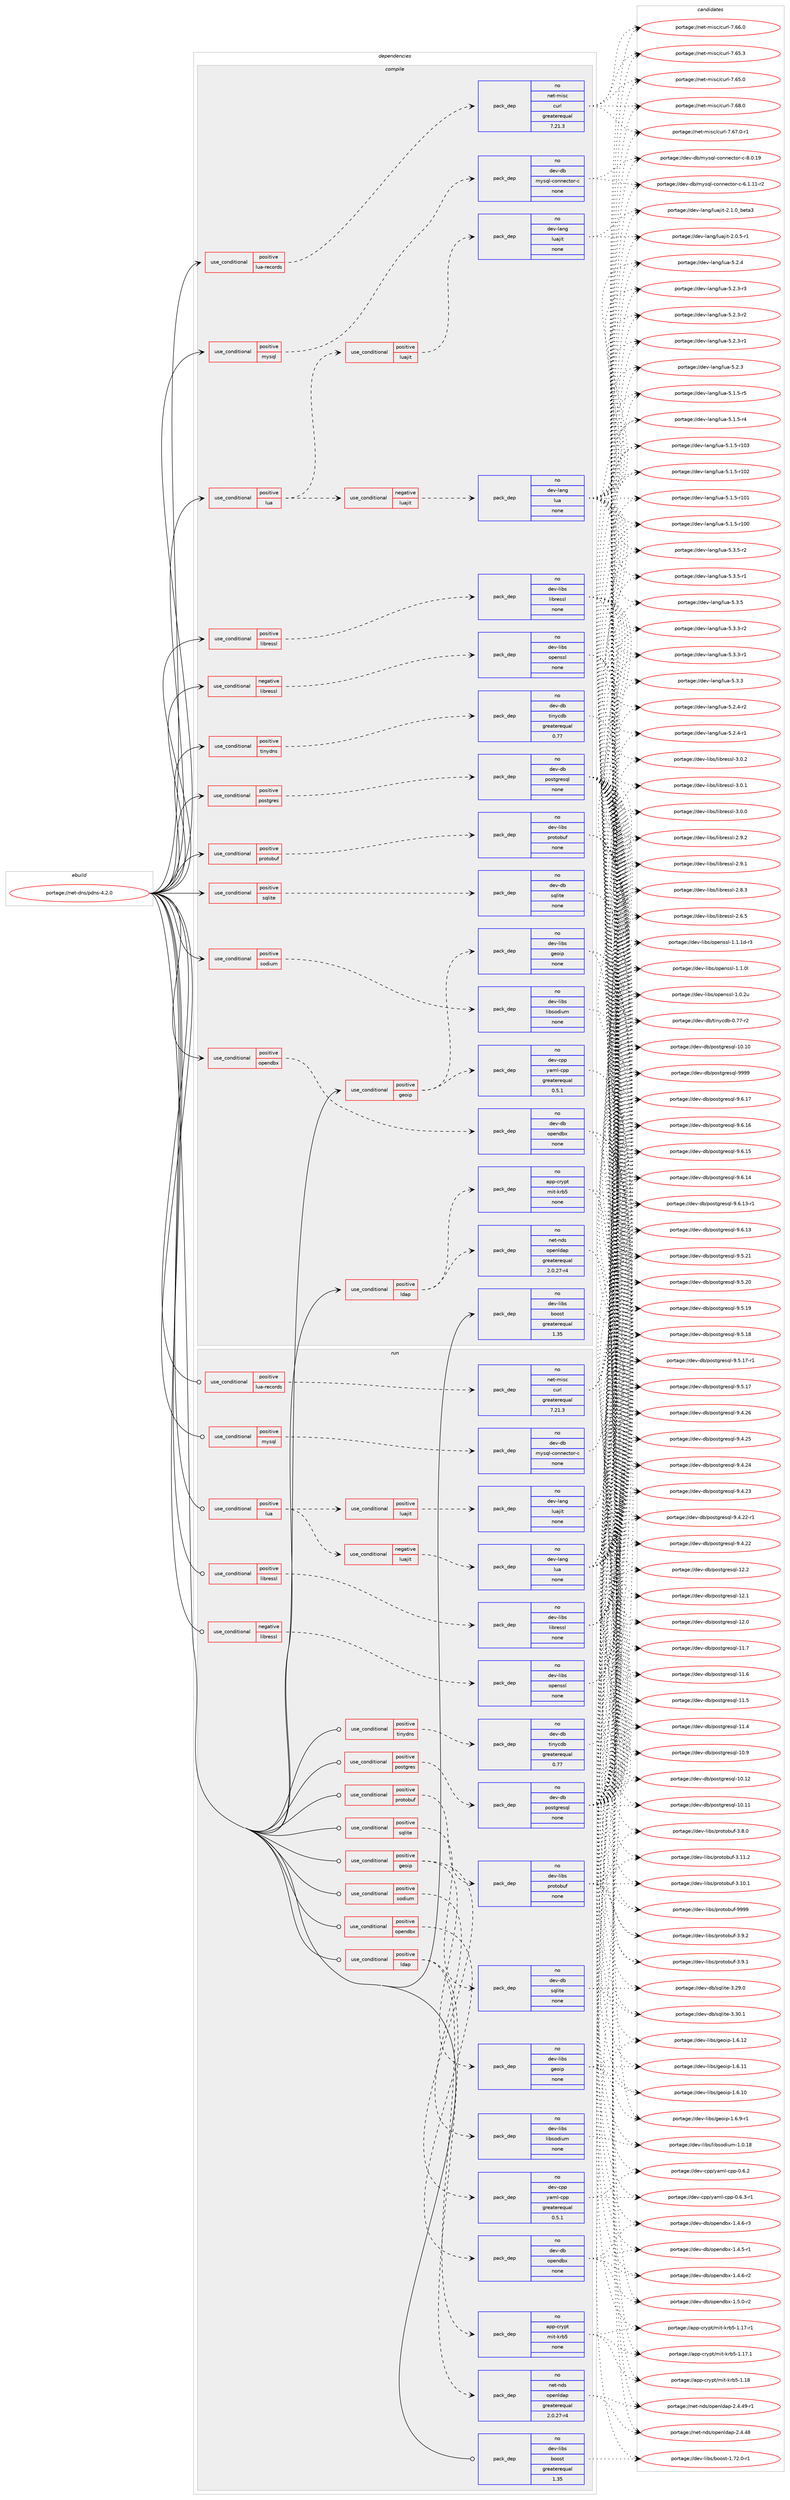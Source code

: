 digraph prolog {

# *************
# Graph options
# *************

newrank=true;
concentrate=true;
compound=true;
graph [rankdir=LR,fontname=Helvetica,fontsize=10,ranksep=1.5];#, ranksep=2.5, nodesep=0.2];
edge  [arrowhead=vee];
node  [fontname=Helvetica,fontsize=10];

# **********
# The ebuild
# **********

subgraph cluster_leftcol {
color=gray;
rank=same;
label=<<i>ebuild</i>>;
id [label="portage://net-dns/pdns-4.2.0", color=red, width=4, href="../net-dns/pdns-4.2.0.svg"];
}

# ****************
# The dependencies
# ****************

subgraph cluster_midcol {
color=gray;
label=<<i>dependencies</i>>;
subgraph cluster_compile {
fillcolor="#eeeeee";
style=filled;
label=<<i>compile</i>>;
subgraph cond29446 {
dependency134934 [label=<<TABLE BORDER="0" CELLBORDER="1" CELLSPACING="0" CELLPADDING="4"><TR><TD ROWSPAN="3" CELLPADDING="10">use_conditional</TD></TR><TR><TD>negative</TD></TR><TR><TD>libressl</TD></TR></TABLE>>, shape=none, color=red];
subgraph pack103175 {
dependency134935 [label=<<TABLE BORDER="0" CELLBORDER="1" CELLSPACING="0" CELLPADDING="4" WIDTH="220"><TR><TD ROWSPAN="6" CELLPADDING="30">pack_dep</TD></TR><TR><TD WIDTH="110">no</TD></TR><TR><TD>dev-libs</TD></TR><TR><TD>openssl</TD></TR><TR><TD>none</TD></TR><TR><TD></TD></TR></TABLE>>, shape=none, color=blue];
}
dependency134934:e -> dependency134935:w [weight=20,style="dashed",arrowhead="vee"];
}
id:e -> dependency134934:w [weight=20,style="solid",arrowhead="vee"];
subgraph cond29447 {
dependency134936 [label=<<TABLE BORDER="0" CELLBORDER="1" CELLSPACING="0" CELLPADDING="4"><TR><TD ROWSPAN="3" CELLPADDING="10">use_conditional</TD></TR><TR><TD>positive</TD></TR><TR><TD>geoip</TD></TR></TABLE>>, shape=none, color=red];
subgraph pack103176 {
dependency134937 [label=<<TABLE BORDER="0" CELLBORDER="1" CELLSPACING="0" CELLPADDING="4" WIDTH="220"><TR><TD ROWSPAN="6" CELLPADDING="30">pack_dep</TD></TR><TR><TD WIDTH="110">no</TD></TR><TR><TD>dev-cpp</TD></TR><TR><TD>yaml-cpp</TD></TR><TR><TD>greaterequal</TD></TR><TR><TD>0.5.1</TD></TR></TABLE>>, shape=none, color=blue];
}
dependency134936:e -> dependency134937:w [weight=20,style="dashed",arrowhead="vee"];
subgraph pack103177 {
dependency134938 [label=<<TABLE BORDER="0" CELLBORDER="1" CELLSPACING="0" CELLPADDING="4" WIDTH="220"><TR><TD ROWSPAN="6" CELLPADDING="30">pack_dep</TD></TR><TR><TD WIDTH="110">no</TD></TR><TR><TD>dev-libs</TD></TR><TR><TD>geoip</TD></TR><TR><TD>none</TD></TR><TR><TD></TD></TR></TABLE>>, shape=none, color=blue];
}
dependency134936:e -> dependency134938:w [weight=20,style="dashed",arrowhead="vee"];
}
id:e -> dependency134936:w [weight=20,style="solid",arrowhead="vee"];
subgraph cond29448 {
dependency134939 [label=<<TABLE BORDER="0" CELLBORDER="1" CELLSPACING="0" CELLPADDING="4"><TR><TD ROWSPAN="3" CELLPADDING="10">use_conditional</TD></TR><TR><TD>positive</TD></TR><TR><TD>ldap</TD></TR></TABLE>>, shape=none, color=red];
subgraph pack103178 {
dependency134940 [label=<<TABLE BORDER="0" CELLBORDER="1" CELLSPACING="0" CELLPADDING="4" WIDTH="220"><TR><TD ROWSPAN="6" CELLPADDING="30">pack_dep</TD></TR><TR><TD WIDTH="110">no</TD></TR><TR><TD>net-nds</TD></TR><TR><TD>openldap</TD></TR><TR><TD>greaterequal</TD></TR><TR><TD>2.0.27-r4</TD></TR></TABLE>>, shape=none, color=blue];
}
dependency134939:e -> dependency134940:w [weight=20,style="dashed",arrowhead="vee"];
subgraph pack103179 {
dependency134941 [label=<<TABLE BORDER="0" CELLBORDER="1" CELLSPACING="0" CELLPADDING="4" WIDTH="220"><TR><TD ROWSPAN="6" CELLPADDING="30">pack_dep</TD></TR><TR><TD WIDTH="110">no</TD></TR><TR><TD>app-crypt</TD></TR><TR><TD>mit-krb5</TD></TR><TR><TD>none</TD></TR><TR><TD></TD></TR></TABLE>>, shape=none, color=blue];
}
dependency134939:e -> dependency134941:w [weight=20,style="dashed",arrowhead="vee"];
}
id:e -> dependency134939:w [weight=20,style="solid",arrowhead="vee"];
subgraph cond29449 {
dependency134942 [label=<<TABLE BORDER="0" CELLBORDER="1" CELLSPACING="0" CELLPADDING="4"><TR><TD ROWSPAN="3" CELLPADDING="10">use_conditional</TD></TR><TR><TD>positive</TD></TR><TR><TD>libressl</TD></TR></TABLE>>, shape=none, color=red];
subgraph pack103180 {
dependency134943 [label=<<TABLE BORDER="0" CELLBORDER="1" CELLSPACING="0" CELLPADDING="4" WIDTH="220"><TR><TD ROWSPAN="6" CELLPADDING="30">pack_dep</TD></TR><TR><TD WIDTH="110">no</TD></TR><TR><TD>dev-libs</TD></TR><TR><TD>libressl</TD></TR><TR><TD>none</TD></TR><TR><TD></TD></TR></TABLE>>, shape=none, color=blue];
}
dependency134942:e -> dependency134943:w [weight=20,style="dashed",arrowhead="vee"];
}
id:e -> dependency134942:w [weight=20,style="solid",arrowhead="vee"];
subgraph cond29450 {
dependency134944 [label=<<TABLE BORDER="0" CELLBORDER="1" CELLSPACING="0" CELLPADDING="4"><TR><TD ROWSPAN="3" CELLPADDING="10">use_conditional</TD></TR><TR><TD>positive</TD></TR><TR><TD>lua</TD></TR></TABLE>>, shape=none, color=red];
subgraph cond29451 {
dependency134945 [label=<<TABLE BORDER="0" CELLBORDER="1" CELLSPACING="0" CELLPADDING="4"><TR><TD ROWSPAN="3" CELLPADDING="10">use_conditional</TD></TR><TR><TD>negative</TD></TR><TR><TD>luajit</TD></TR></TABLE>>, shape=none, color=red];
subgraph pack103181 {
dependency134946 [label=<<TABLE BORDER="0" CELLBORDER="1" CELLSPACING="0" CELLPADDING="4" WIDTH="220"><TR><TD ROWSPAN="6" CELLPADDING="30">pack_dep</TD></TR><TR><TD WIDTH="110">no</TD></TR><TR><TD>dev-lang</TD></TR><TR><TD>lua</TD></TR><TR><TD>none</TD></TR><TR><TD></TD></TR></TABLE>>, shape=none, color=blue];
}
dependency134945:e -> dependency134946:w [weight=20,style="dashed",arrowhead="vee"];
}
dependency134944:e -> dependency134945:w [weight=20,style="dashed",arrowhead="vee"];
subgraph cond29452 {
dependency134947 [label=<<TABLE BORDER="0" CELLBORDER="1" CELLSPACING="0" CELLPADDING="4"><TR><TD ROWSPAN="3" CELLPADDING="10">use_conditional</TD></TR><TR><TD>positive</TD></TR><TR><TD>luajit</TD></TR></TABLE>>, shape=none, color=red];
subgraph pack103182 {
dependency134948 [label=<<TABLE BORDER="0" CELLBORDER="1" CELLSPACING="0" CELLPADDING="4" WIDTH="220"><TR><TD ROWSPAN="6" CELLPADDING="30">pack_dep</TD></TR><TR><TD WIDTH="110">no</TD></TR><TR><TD>dev-lang</TD></TR><TR><TD>luajit</TD></TR><TR><TD>none</TD></TR><TR><TD></TD></TR></TABLE>>, shape=none, color=blue];
}
dependency134947:e -> dependency134948:w [weight=20,style="dashed",arrowhead="vee"];
}
dependency134944:e -> dependency134947:w [weight=20,style="dashed",arrowhead="vee"];
}
id:e -> dependency134944:w [weight=20,style="solid",arrowhead="vee"];
subgraph cond29453 {
dependency134949 [label=<<TABLE BORDER="0" CELLBORDER="1" CELLSPACING="0" CELLPADDING="4"><TR><TD ROWSPAN="3" CELLPADDING="10">use_conditional</TD></TR><TR><TD>positive</TD></TR><TR><TD>lua-records</TD></TR></TABLE>>, shape=none, color=red];
subgraph pack103183 {
dependency134950 [label=<<TABLE BORDER="0" CELLBORDER="1" CELLSPACING="0" CELLPADDING="4" WIDTH="220"><TR><TD ROWSPAN="6" CELLPADDING="30">pack_dep</TD></TR><TR><TD WIDTH="110">no</TD></TR><TR><TD>net-misc</TD></TR><TR><TD>curl</TD></TR><TR><TD>greaterequal</TD></TR><TR><TD>7.21.3</TD></TR></TABLE>>, shape=none, color=blue];
}
dependency134949:e -> dependency134950:w [weight=20,style="dashed",arrowhead="vee"];
}
id:e -> dependency134949:w [weight=20,style="solid",arrowhead="vee"];
subgraph cond29454 {
dependency134951 [label=<<TABLE BORDER="0" CELLBORDER="1" CELLSPACING="0" CELLPADDING="4"><TR><TD ROWSPAN="3" CELLPADDING="10">use_conditional</TD></TR><TR><TD>positive</TD></TR><TR><TD>mysql</TD></TR></TABLE>>, shape=none, color=red];
subgraph pack103184 {
dependency134952 [label=<<TABLE BORDER="0" CELLBORDER="1" CELLSPACING="0" CELLPADDING="4" WIDTH="220"><TR><TD ROWSPAN="6" CELLPADDING="30">pack_dep</TD></TR><TR><TD WIDTH="110">no</TD></TR><TR><TD>dev-db</TD></TR><TR><TD>mysql-connector-c</TD></TR><TR><TD>none</TD></TR><TR><TD></TD></TR></TABLE>>, shape=none, color=blue];
}
dependency134951:e -> dependency134952:w [weight=20,style="dashed",arrowhead="vee"];
}
id:e -> dependency134951:w [weight=20,style="solid",arrowhead="vee"];
subgraph cond29455 {
dependency134953 [label=<<TABLE BORDER="0" CELLBORDER="1" CELLSPACING="0" CELLPADDING="4"><TR><TD ROWSPAN="3" CELLPADDING="10">use_conditional</TD></TR><TR><TD>positive</TD></TR><TR><TD>opendbx</TD></TR></TABLE>>, shape=none, color=red];
subgraph pack103185 {
dependency134954 [label=<<TABLE BORDER="0" CELLBORDER="1" CELLSPACING="0" CELLPADDING="4" WIDTH="220"><TR><TD ROWSPAN="6" CELLPADDING="30">pack_dep</TD></TR><TR><TD WIDTH="110">no</TD></TR><TR><TD>dev-db</TD></TR><TR><TD>opendbx</TD></TR><TR><TD>none</TD></TR><TR><TD></TD></TR></TABLE>>, shape=none, color=blue];
}
dependency134953:e -> dependency134954:w [weight=20,style="dashed",arrowhead="vee"];
}
id:e -> dependency134953:w [weight=20,style="solid",arrowhead="vee"];
subgraph cond29456 {
dependency134955 [label=<<TABLE BORDER="0" CELLBORDER="1" CELLSPACING="0" CELLPADDING="4"><TR><TD ROWSPAN="3" CELLPADDING="10">use_conditional</TD></TR><TR><TD>positive</TD></TR><TR><TD>postgres</TD></TR></TABLE>>, shape=none, color=red];
subgraph pack103186 {
dependency134956 [label=<<TABLE BORDER="0" CELLBORDER="1" CELLSPACING="0" CELLPADDING="4" WIDTH="220"><TR><TD ROWSPAN="6" CELLPADDING="30">pack_dep</TD></TR><TR><TD WIDTH="110">no</TD></TR><TR><TD>dev-db</TD></TR><TR><TD>postgresql</TD></TR><TR><TD>none</TD></TR><TR><TD></TD></TR></TABLE>>, shape=none, color=blue];
}
dependency134955:e -> dependency134956:w [weight=20,style="dashed",arrowhead="vee"];
}
id:e -> dependency134955:w [weight=20,style="solid",arrowhead="vee"];
subgraph cond29457 {
dependency134957 [label=<<TABLE BORDER="0" CELLBORDER="1" CELLSPACING="0" CELLPADDING="4"><TR><TD ROWSPAN="3" CELLPADDING="10">use_conditional</TD></TR><TR><TD>positive</TD></TR><TR><TD>protobuf</TD></TR></TABLE>>, shape=none, color=red];
subgraph pack103187 {
dependency134958 [label=<<TABLE BORDER="0" CELLBORDER="1" CELLSPACING="0" CELLPADDING="4" WIDTH="220"><TR><TD ROWSPAN="6" CELLPADDING="30">pack_dep</TD></TR><TR><TD WIDTH="110">no</TD></TR><TR><TD>dev-libs</TD></TR><TR><TD>protobuf</TD></TR><TR><TD>none</TD></TR><TR><TD></TD></TR></TABLE>>, shape=none, color=blue];
}
dependency134957:e -> dependency134958:w [weight=20,style="dashed",arrowhead="vee"];
}
id:e -> dependency134957:w [weight=20,style="solid",arrowhead="vee"];
subgraph cond29458 {
dependency134959 [label=<<TABLE BORDER="0" CELLBORDER="1" CELLSPACING="0" CELLPADDING="4"><TR><TD ROWSPAN="3" CELLPADDING="10">use_conditional</TD></TR><TR><TD>positive</TD></TR><TR><TD>sodium</TD></TR></TABLE>>, shape=none, color=red];
subgraph pack103188 {
dependency134960 [label=<<TABLE BORDER="0" CELLBORDER="1" CELLSPACING="0" CELLPADDING="4" WIDTH="220"><TR><TD ROWSPAN="6" CELLPADDING="30">pack_dep</TD></TR><TR><TD WIDTH="110">no</TD></TR><TR><TD>dev-libs</TD></TR><TR><TD>libsodium</TD></TR><TR><TD>none</TD></TR><TR><TD></TD></TR></TABLE>>, shape=none, color=blue];
}
dependency134959:e -> dependency134960:w [weight=20,style="dashed",arrowhead="vee"];
}
id:e -> dependency134959:w [weight=20,style="solid",arrowhead="vee"];
subgraph cond29459 {
dependency134961 [label=<<TABLE BORDER="0" CELLBORDER="1" CELLSPACING="0" CELLPADDING="4"><TR><TD ROWSPAN="3" CELLPADDING="10">use_conditional</TD></TR><TR><TD>positive</TD></TR><TR><TD>sqlite</TD></TR></TABLE>>, shape=none, color=red];
subgraph pack103189 {
dependency134962 [label=<<TABLE BORDER="0" CELLBORDER="1" CELLSPACING="0" CELLPADDING="4" WIDTH="220"><TR><TD ROWSPAN="6" CELLPADDING="30">pack_dep</TD></TR><TR><TD WIDTH="110">no</TD></TR><TR><TD>dev-db</TD></TR><TR><TD>sqlite</TD></TR><TR><TD>none</TD></TR><TR><TD></TD></TR></TABLE>>, shape=none, color=blue];
}
dependency134961:e -> dependency134962:w [weight=20,style="dashed",arrowhead="vee"];
}
id:e -> dependency134961:w [weight=20,style="solid",arrowhead="vee"];
subgraph cond29460 {
dependency134963 [label=<<TABLE BORDER="0" CELLBORDER="1" CELLSPACING="0" CELLPADDING="4"><TR><TD ROWSPAN="3" CELLPADDING="10">use_conditional</TD></TR><TR><TD>positive</TD></TR><TR><TD>tinydns</TD></TR></TABLE>>, shape=none, color=red];
subgraph pack103190 {
dependency134964 [label=<<TABLE BORDER="0" CELLBORDER="1" CELLSPACING="0" CELLPADDING="4" WIDTH="220"><TR><TD ROWSPAN="6" CELLPADDING="30">pack_dep</TD></TR><TR><TD WIDTH="110">no</TD></TR><TR><TD>dev-db</TD></TR><TR><TD>tinycdb</TD></TR><TR><TD>greaterequal</TD></TR><TR><TD>0.77</TD></TR></TABLE>>, shape=none, color=blue];
}
dependency134963:e -> dependency134964:w [weight=20,style="dashed",arrowhead="vee"];
}
id:e -> dependency134963:w [weight=20,style="solid",arrowhead="vee"];
subgraph pack103191 {
dependency134965 [label=<<TABLE BORDER="0" CELLBORDER="1" CELLSPACING="0" CELLPADDING="4" WIDTH="220"><TR><TD ROWSPAN="6" CELLPADDING="30">pack_dep</TD></TR><TR><TD WIDTH="110">no</TD></TR><TR><TD>dev-libs</TD></TR><TR><TD>boost</TD></TR><TR><TD>greaterequal</TD></TR><TR><TD>1.35</TD></TR></TABLE>>, shape=none, color=blue];
}
id:e -> dependency134965:w [weight=20,style="solid",arrowhead="vee"];
}
subgraph cluster_compileandrun {
fillcolor="#eeeeee";
style=filled;
label=<<i>compile and run</i>>;
}
subgraph cluster_run {
fillcolor="#eeeeee";
style=filled;
label=<<i>run</i>>;
subgraph cond29461 {
dependency134966 [label=<<TABLE BORDER="0" CELLBORDER="1" CELLSPACING="0" CELLPADDING="4"><TR><TD ROWSPAN="3" CELLPADDING="10">use_conditional</TD></TR><TR><TD>negative</TD></TR><TR><TD>libressl</TD></TR></TABLE>>, shape=none, color=red];
subgraph pack103192 {
dependency134967 [label=<<TABLE BORDER="0" CELLBORDER="1" CELLSPACING="0" CELLPADDING="4" WIDTH="220"><TR><TD ROWSPAN="6" CELLPADDING="30">pack_dep</TD></TR><TR><TD WIDTH="110">no</TD></TR><TR><TD>dev-libs</TD></TR><TR><TD>openssl</TD></TR><TR><TD>none</TD></TR><TR><TD></TD></TR></TABLE>>, shape=none, color=blue];
}
dependency134966:e -> dependency134967:w [weight=20,style="dashed",arrowhead="vee"];
}
id:e -> dependency134966:w [weight=20,style="solid",arrowhead="odot"];
subgraph cond29462 {
dependency134968 [label=<<TABLE BORDER="0" CELLBORDER="1" CELLSPACING="0" CELLPADDING="4"><TR><TD ROWSPAN="3" CELLPADDING="10">use_conditional</TD></TR><TR><TD>positive</TD></TR><TR><TD>geoip</TD></TR></TABLE>>, shape=none, color=red];
subgraph pack103193 {
dependency134969 [label=<<TABLE BORDER="0" CELLBORDER="1" CELLSPACING="0" CELLPADDING="4" WIDTH="220"><TR><TD ROWSPAN="6" CELLPADDING="30">pack_dep</TD></TR><TR><TD WIDTH="110">no</TD></TR><TR><TD>dev-cpp</TD></TR><TR><TD>yaml-cpp</TD></TR><TR><TD>greaterequal</TD></TR><TR><TD>0.5.1</TD></TR></TABLE>>, shape=none, color=blue];
}
dependency134968:e -> dependency134969:w [weight=20,style="dashed",arrowhead="vee"];
subgraph pack103194 {
dependency134970 [label=<<TABLE BORDER="0" CELLBORDER="1" CELLSPACING="0" CELLPADDING="4" WIDTH="220"><TR><TD ROWSPAN="6" CELLPADDING="30">pack_dep</TD></TR><TR><TD WIDTH="110">no</TD></TR><TR><TD>dev-libs</TD></TR><TR><TD>geoip</TD></TR><TR><TD>none</TD></TR><TR><TD></TD></TR></TABLE>>, shape=none, color=blue];
}
dependency134968:e -> dependency134970:w [weight=20,style="dashed",arrowhead="vee"];
}
id:e -> dependency134968:w [weight=20,style="solid",arrowhead="odot"];
subgraph cond29463 {
dependency134971 [label=<<TABLE BORDER="0" CELLBORDER="1" CELLSPACING="0" CELLPADDING="4"><TR><TD ROWSPAN="3" CELLPADDING="10">use_conditional</TD></TR><TR><TD>positive</TD></TR><TR><TD>ldap</TD></TR></TABLE>>, shape=none, color=red];
subgraph pack103195 {
dependency134972 [label=<<TABLE BORDER="0" CELLBORDER="1" CELLSPACING="0" CELLPADDING="4" WIDTH="220"><TR><TD ROWSPAN="6" CELLPADDING="30">pack_dep</TD></TR><TR><TD WIDTH="110">no</TD></TR><TR><TD>net-nds</TD></TR><TR><TD>openldap</TD></TR><TR><TD>greaterequal</TD></TR><TR><TD>2.0.27-r4</TD></TR></TABLE>>, shape=none, color=blue];
}
dependency134971:e -> dependency134972:w [weight=20,style="dashed",arrowhead="vee"];
subgraph pack103196 {
dependency134973 [label=<<TABLE BORDER="0" CELLBORDER="1" CELLSPACING="0" CELLPADDING="4" WIDTH="220"><TR><TD ROWSPAN="6" CELLPADDING="30">pack_dep</TD></TR><TR><TD WIDTH="110">no</TD></TR><TR><TD>app-crypt</TD></TR><TR><TD>mit-krb5</TD></TR><TR><TD>none</TD></TR><TR><TD></TD></TR></TABLE>>, shape=none, color=blue];
}
dependency134971:e -> dependency134973:w [weight=20,style="dashed",arrowhead="vee"];
}
id:e -> dependency134971:w [weight=20,style="solid",arrowhead="odot"];
subgraph cond29464 {
dependency134974 [label=<<TABLE BORDER="0" CELLBORDER="1" CELLSPACING="0" CELLPADDING="4"><TR><TD ROWSPAN="3" CELLPADDING="10">use_conditional</TD></TR><TR><TD>positive</TD></TR><TR><TD>libressl</TD></TR></TABLE>>, shape=none, color=red];
subgraph pack103197 {
dependency134975 [label=<<TABLE BORDER="0" CELLBORDER="1" CELLSPACING="0" CELLPADDING="4" WIDTH="220"><TR><TD ROWSPAN="6" CELLPADDING="30">pack_dep</TD></TR><TR><TD WIDTH="110">no</TD></TR><TR><TD>dev-libs</TD></TR><TR><TD>libressl</TD></TR><TR><TD>none</TD></TR><TR><TD></TD></TR></TABLE>>, shape=none, color=blue];
}
dependency134974:e -> dependency134975:w [weight=20,style="dashed",arrowhead="vee"];
}
id:e -> dependency134974:w [weight=20,style="solid",arrowhead="odot"];
subgraph cond29465 {
dependency134976 [label=<<TABLE BORDER="0" CELLBORDER="1" CELLSPACING="0" CELLPADDING="4"><TR><TD ROWSPAN="3" CELLPADDING="10">use_conditional</TD></TR><TR><TD>positive</TD></TR><TR><TD>lua</TD></TR></TABLE>>, shape=none, color=red];
subgraph cond29466 {
dependency134977 [label=<<TABLE BORDER="0" CELLBORDER="1" CELLSPACING="0" CELLPADDING="4"><TR><TD ROWSPAN="3" CELLPADDING="10">use_conditional</TD></TR><TR><TD>negative</TD></TR><TR><TD>luajit</TD></TR></TABLE>>, shape=none, color=red];
subgraph pack103198 {
dependency134978 [label=<<TABLE BORDER="0" CELLBORDER="1" CELLSPACING="0" CELLPADDING="4" WIDTH="220"><TR><TD ROWSPAN="6" CELLPADDING="30">pack_dep</TD></TR><TR><TD WIDTH="110">no</TD></TR><TR><TD>dev-lang</TD></TR><TR><TD>lua</TD></TR><TR><TD>none</TD></TR><TR><TD></TD></TR></TABLE>>, shape=none, color=blue];
}
dependency134977:e -> dependency134978:w [weight=20,style="dashed",arrowhead="vee"];
}
dependency134976:e -> dependency134977:w [weight=20,style="dashed",arrowhead="vee"];
subgraph cond29467 {
dependency134979 [label=<<TABLE BORDER="0" CELLBORDER="1" CELLSPACING="0" CELLPADDING="4"><TR><TD ROWSPAN="3" CELLPADDING="10">use_conditional</TD></TR><TR><TD>positive</TD></TR><TR><TD>luajit</TD></TR></TABLE>>, shape=none, color=red];
subgraph pack103199 {
dependency134980 [label=<<TABLE BORDER="0" CELLBORDER="1" CELLSPACING="0" CELLPADDING="4" WIDTH="220"><TR><TD ROWSPAN="6" CELLPADDING="30">pack_dep</TD></TR><TR><TD WIDTH="110">no</TD></TR><TR><TD>dev-lang</TD></TR><TR><TD>luajit</TD></TR><TR><TD>none</TD></TR><TR><TD></TD></TR></TABLE>>, shape=none, color=blue];
}
dependency134979:e -> dependency134980:w [weight=20,style="dashed",arrowhead="vee"];
}
dependency134976:e -> dependency134979:w [weight=20,style="dashed",arrowhead="vee"];
}
id:e -> dependency134976:w [weight=20,style="solid",arrowhead="odot"];
subgraph cond29468 {
dependency134981 [label=<<TABLE BORDER="0" CELLBORDER="1" CELLSPACING="0" CELLPADDING="4"><TR><TD ROWSPAN="3" CELLPADDING="10">use_conditional</TD></TR><TR><TD>positive</TD></TR><TR><TD>lua-records</TD></TR></TABLE>>, shape=none, color=red];
subgraph pack103200 {
dependency134982 [label=<<TABLE BORDER="0" CELLBORDER="1" CELLSPACING="0" CELLPADDING="4" WIDTH="220"><TR><TD ROWSPAN="6" CELLPADDING="30">pack_dep</TD></TR><TR><TD WIDTH="110">no</TD></TR><TR><TD>net-misc</TD></TR><TR><TD>curl</TD></TR><TR><TD>greaterequal</TD></TR><TR><TD>7.21.3</TD></TR></TABLE>>, shape=none, color=blue];
}
dependency134981:e -> dependency134982:w [weight=20,style="dashed",arrowhead="vee"];
}
id:e -> dependency134981:w [weight=20,style="solid",arrowhead="odot"];
subgraph cond29469 {
dependency134983 [label=<<TABLE BORDER="0" CELLBORDER="1" CELLSPACING="0" CELLPADDING="4"><TR><TD ROWSPAN="3" CELLPADDING="10">use_conditional</TD></TR><TR><TD>positive</TD></TR><TR><TD>mysql</TD></TR></TABLE>>, shape=none, color=red];
subgraph pack103201 {
dependency134984 [label=<<TABLE BORDER="0" CELLBORDER="1" CELLSPACING="0" CELLPADDING="4" WIDTH="220"><TR><TD ROWSPAN="6" CELLPADDING="30">pack_dep</TD></TR><TR><TD WIDTH="110">no</TD></TR><TR><TD>dev-db</TD></TR><TR><TD>mysql-connector-c</TD></TR><TR><TD>none</TD></TR><TR><TD></TD></TR></TABLE>>, shape=none, color=blue];
}
dependency134983:e -> dependency134984:w [weight=20,style="dashed",arrowhead="vee"];
}
id:e -> dependency134983:w [weight=20,style="solid",arrowhead="odot"];
subgraph cond29470 {
dependency134985 [label=<<TABLE BORDER="0" CELLBORDER="1" CELLSPACING="0" CELLPADDING="4"><TR><TD ROWSPAN="3" CELLPADDING="10">use_conditional</TD></TR><TR><TD>positive</TD></TR><TR><TD>opendbx</TD></TR></TABLE>>, shape=none, color=red];
subgraph pack103202 {
dependency134986 [label=<<TABLE BORDER="0" CELLBORDER="1" CELLSPACING="0" CELLPADDING="4" WIDTH="220"><TR><TD ROWSPAN="6" CELLPADDING="30">pack_dep</TD></TR><TR><TD WIDTH="110">no</TD></TR><TR><TD>dev-db</TD></TR><TR><TD>opendbx</TD></TR><TR><TD>none</TD></TR><TR><TD></TD></TR></TABLE>>, shape=none, color=blue];
}
dependency134985:e -> dependency134986:w [weight=20,style="dashed",arrowhead="vee"];
}
id:e -> dependency134985:w [weight=20,style="solid",arrowhead="odot"];
subgraph cond29471 {
dependency134987 [label=<<TABLE BORDER="0" CELLBORDER="1" CELLSPACING="0" CELLPADDING="4"><TR><TD ROWSPAN="3" CELLPADDING="10">use_conditional</TD></TR><TR><TD>positive</TD></TR><TR><TD>postgres</TD></TR></TABLE>>, shape=none, color=red];
subgraph pack103203 {
dependency134988 [label=<<TABLE BORDER="0" CELLBORDER="1" CELLSPACING="0" CELLPADDING="4" WIDTH="220"><TR><TD ROWSPAN="6" CELLPADDING="30">pack_dep</TD></TR><TR><TD WIDTH="110">no</TD></TR><TR><TD>dev-db</TD></TR><TR><TD>postgresql</TD></TR><TR><TD>none</TD></TR><TR><TD></TD></TR></TABLE>>, shape=none, color=blue];
}
dependency134987:e -> dependency134988:w [weight=20,style="dashed",arrowhead="vee"];
}
id:e -> dependency134987:w [weight=20,style="solid",arrowhead="odot"];
subgraph cond29472 {
dependency134989 [label=<<TABLE BORDER="0" CELLBORDER="1" CELLSPACING="0" CELLPADDING="4"><TR><TD ROWSPAN="3" CELLPADDING="10">use_conditional</TD></TR><TR><TD>positive</TD></TR><TR><TD>protobuf</TD></TR></TABLE>>, shape=none, color=red];
subgraph pack103204 {
dependency134990 [label=<<TABLE BORDER="0" CELLBORDER="1" CELLSPACING="0" CELLPADDING="4" WIDTH="220"><TR><TD ROWSPAN="6" CELLPADDING="30">pack_dep</TD></TR><TR><TD WIDTH="110">no</TD></TR><TR><TD>dev-libs</TD></TR><TR><TD>protobuf</TD></TR><TR><TD>none</TD></TR><TR><TD></TD></TR></TABLE>>, shape=none, color=blue];
}
dependency134989:e -> dependency134990:w [weight=20,style="dashed",arrowhead="vee"];
}
id:e -> dependency134989:w [weight=20,style="solid",arrowhead="odot"];
subgraph cond29473 {
dependency134991 [label=<<TABLE BORDER="0" CELLBORDER="1" CELLSPACING="0" CELLPADDING="4"><TR><TD ROWSPAN="3" CELLPADDING="10">use_conditional</TD></TR><TR><TD>positive</TD></TR><TR><TD>sodium</TD></TR></TABLE>>, shape=none, color=red];
subgraph pack103205 {
dependency134992 [label=<<TABLE BORDER="0" CELLBORDER="1" CELLSPACING="0" CELLPADDING="4" WIDTH="220"><TR><TD ROWSPAN="6" CELLPADDING="30">pack_dep</TD></TR><TR><TD WIDTH="110">no</TD></TR><TR><TD>dev-libs</TD></TR><TR><TD>libsodium</TD></TR><TR><TD>none</TD></TR><TR><TD></TD></TR></TABLE>>, shape=none, color=blue];
}
dependency134991:e -> dependency134992:w [weight=20,style="dashed",arrowhead="vee"];
}
id:e -> dependency134991:w [weight=20,style="solid",arrowhead="odot"];
subgraph cond29474 {
dependency134993 [label=<<TABLE BORDER="0" CELLBORDER="1" CELLSPACING="0" CELLPADDING="4"><TR><TD ROWSPAN="3" CELLPADDING="10">use_conditional</TD></TR><TR><TD>positive</TD></TR><TR><TD>sqlite</TD></TR></TABLE>>, shape=none, color=red];
subgraph pack103206 {
dependency134994 [label=<<TABLE BORDER="0" CELLBORDER="1" CELLSPACING="0" CELLPADDING="4" WIDTH="220"><TR><TD ROWSPAN="6" CELLPADDING="30">pack_dep</TD></TR><TR><TD WIDTH="110">no</TD></TR><TR><TD>dev-db</TD></TR><TR><TD>sqlite</TD></TR><TR><TD>none</TD></TR><TR><TD></TD></TR></TABLE>>, shape=none, color=blue];
}
dependency134993:e -> dependency134994:w [weight=20,style="dashed",arrowhead="vee"];
}
id:e -> dependency134993:w [weight=20,style="solid",arrowhead="odot"];
subgraph cond29475 {
dependency134995 [label=<<TABLE BORDER="0" CELLBORDER="1" CELLSPACING="0" CELLPADDING="4"><TR><TD ROWSPAN="3" CELLPADDING="10">use_conditional</TD></TR><TR><TD>positive</TD></TR><TR><TD>tinydns</TD></TR></TABLE>>, shape=none, color=red];
subgraph pack103207 {
dependency134996 [label=<<TABLE BORDER="0" CELLBORDER="1" CELLSPACING="0" CELLPADDING="4" WIDTH="220"><TR><TD ROWSPAN="6" CELLPADDING="30">pack_dep</TD></TR><TR><TD WIDTH="110">no</TD></TR><TR><TD>dev-db</TD></TR><TR><TD>tinycdb</TD></TR><TR><TD>greaterequal</TD></TR><TR><TD>0.77</TD></TR></TABLE>>, shape=none, color=blue];
}
dependency134995:e -> dependency134996:w [weight=20,style="dashed",arrowhead="vee"];
}
id:e -> dependency134995:w [weight=20,style="solid",arrowhead="odot"];
subgraph pack103208 {
dependency134997 [label=<<TABLE BORDER="0" CELLBORDER="1" CELLSPACING="0" CELLPADDING="4" WIDTH="220"><TR><TD ROWSPAN="6" CELLPADDING="30">pack_dep</TD></TR><TR><TD WIDTH="110">no</TD></TR><TR><TD>dev-libs</TD></TR><TR><TD>boost</TD></TR><TR><TD>greaterequal</TD></TR><TR><TD>1.35</TD></TR></TABLE>>, shape=none, color=blue];
}
id:e -> dependency134997:w [weight=20,style="solid",arrowhead="odot"];
}
}

# **************
# The candidates
# **************

subgraph cluster_choices {
rank=same;
color=gray;
label=<<i>candidates</i>>;

subgraph choice103175 {
color=black;
nodesep=1;
choice1001011184510810598115471111121011101151151084549464946491004511451 [label="portage://dev-libs/openssl-1.1.1d-r3", color=red, width=4,href="../dev-libs/openssl-1.1.1d-r3.svg"];
choice100101118451081059811547111112101110115115108454946494648108 [label="portage://dev-libs/openssl-1.1.0l", color=red, width=4,href="../dev-libs/openssl-1.1.0l.svg"];
choice100101118451081059811547111112101110115115108454946484650117 [label="portage://dev-libs/openssl-1.0.2u", color=red, width=4,href="../dev-libs/openssl-1.0.2u.svg"];
dependency134935:e -> choice1001011184510810598115471111121011101151151084549464946491004511451:w [style=dotted,weight="100"];
dependency134935:e -> choice100101118451081059811547111112101110115115108454946494648108:w [style=dotted,weight="100"];
dependency134935:e -> choice100101118451081059811547111112101110115115108454946484650117:w [style=dotted,weight="100"];
}
subgraph choice103176 {
color=black;
nodesep=1;
choice1001011184599112112471219710910845991121124548465446514511449 [label="portage://dev-cpp/yaml-cpp-0.6.3-r1", color=red, width=4,href="../dev-cpp/yaml-cpp-0.6.3-r1.svg"];
choice100101118459911211247121971091084599112112454846544650 [label="portage://dev-cpp/yaml-cpp-0.6.2", color=red, width=4,href="../dev-cpp/yaml-cpp-0.6.2.svg"];
dependency134937:e -> choice1001011184599112112471219710910845991121124548465446514511449:w [style=dotted,weight="100"];
dependency134937:e -> choice100101118459911211247121971091084599112112454846544650:w [style=dotted,weight="100"];
}
subgraph choice103177 {
color=black;
nodesep=1;
choice1001011184510810598115471031011111051124549465446574511449 [label="portage://dev-libs/geoip-1.6.9-r1", color=red, width=4,href="../dev-libs/geoip-1.6.9-r1.svg"];
choice10010111845108105981154710310111110511245494654464950 [label="portage://dev-libs/geoip-1.6.12", color=red, width=4,href="../dev-libs/geoip-1.6.12.svg"];
choice10010111845108105981154710310111110511245494654464949 [label="portage://dev-libs/geoip-1.6.11", color=red, width=4,href="../dev-libs/geoip-1.6.11.svg"];
choice10010111845108105981154710310111110511245494654464948 [label="portage://dev-libs/geoip-1.6.10", color=red, width=4,href="../dev-libs/geoip-1.6.10.svg"];
dependency134938:e -> choice1001011184510810598115471031011111051124549465446574511449:w [style=dotted,weight="100"];
dependency134938:e -> choice10010111845108105981154710310111110511245494654464950:w [style=dotted,weight="100"];
dependency134938:e -> choice10010111845108105981154710310111110511245494654464949:w [style=dotted,weight="100"];
dependency134938:e -> choice10010111845108105981154710310111110511245494654464948:w [style=dotted,weight="100"];
}
subgraph choice103178 {
color=black;
nodesep=1;
choice110101116451101001154711111210111010810097112455046524652574511449 [label="portage://net-nds/openldap-2.4.49-r1", color=red, width=4,href="../net-nds/openldap-2.4.49-r1.svg"];
choice11010111645110100115471111121011101081009711245504652465256 [label="portage://net-nds/openldap-2.4.48", color=red, width=4,href="../net-nds/openldap-2.4.48.svg"];
dependency134940:e -> choice110101116451101001154711111210111010810097112455046524652574511449:w [style=dotted,weight="100"];
dependency134940:e -> choice11010111645110100115471111121011101081009711245504652465256:w [style=dotted,weight="100"];
}
subgraph choice103179 {
color=black;
nodesep=1;
choice971121124599114121112116471091051164510711498534549464956 [label="portage://app-crypt/mit-krb5-1.18", color=red, width=4,href="../app-crypt/mit-krb5-1.18.svg"];
choice9711211245991141211121164710910511645107114985345494649554649 [label="portage://app-crypt/mit-krb5-1.17.1", color=red, width=4,href="../app-crypt/mit-krb5-1.17.1.svg"];
choice9711211245991141211121164710910511645107114985345494649554511449 [label="portage://app-crypt/mit-krb5-1.17-r1", color=red, width=4,href="../app-crypt/mit-krb5-1.17-r1.svg"];
dependency134941:e -> choice971121124599114121112116471091051164510711498534549464956:w [style=dotted,weight="100"];
dependency134941:e -> choice9711211245991141211121164710910511645107114985345494649554649:w [style=dotted,weight="100"];
dependency134941:e -> choice9711211245991141211121164710910511645107114985345494649554511449:w [style=dotted,weight="100"];
}
subgraph choice103180 {
color=black;
nodesep=1;
choice10010111845108105981154710810598114101115115108455146484650 [label="portage://dev-libs/libressl-3.0.2", color=red, width=4,href="../dev-libs/libressl-3.0.2.svg"];
choice10010111845108105981154710810598114101115115108455146484649 [label="portage://dev-libs/libressl-3.0.1", color=red, width=4,href="../dev-libs/libressl-3.0.1.svg"];
choice10010111845108105981154710810598114101115115108455146484648 [label="portage://dev-libs/libressl-3.0.0", color=red, width=4,href="../dev-libs/libressl-3.0.0.svg"];
choice10010111845108105981154710810598114101115115108455046574650 [label="portage://dev-libs/libressl-2.9.2", color=red, width=4,href="../dev-libs/libressl-2.9.2.svg"];
choice10010111845108105981154710810598114101115115108455046574649 [label="portage://dev-libs/libressl-2.9.1", color=red, width=4,href="../dev-libs/libressl-2.9.1.svg"];
choice10010111845108105981154710810598114101115115108455046564651 [label="portage://dev-libs/libressl-2.8.3", color=red, width=4,href="../dev-libs/libressl-2.8.3.svg"];
choice10010111845108105981154710810598114101115115108455046544653 [label="portage://dev-libs/libressl-2.6.5", color=red, width=4,href="../dev-libs/libressl-2.6.5.svg"];
dependency134943:e -> choice10010111845108105981154710810598114101115115108455146484650:w [style=dotted,weight="100"];
dependency134943:e -> choice10010111845108105981154710810598114101115115108455146484649:w [style=dotted,weight="100"];
dependency134943:e -> choice10010111845108105981154710810598114101115115108455146484648:w [style=dotted,weight="100"];
dependency134943:e -> choice10010111845108105981154710810598114101115115108455046574650:w [style=dotted,weight="100"];
dependency134943:e -> choice10010111845108105981154710810598114101115115108455046574649:w [style=dotted,weight="100"];
dependency134943:e -> choice10010111845108105981154710810598114101115115108455046564651:w [style=dotted,weight="100"];
dependency134943:e -> choice10010111845108105981154710810598114101115115108455046544653:w [style=dotted,weight="100"];
}
subgraph choice103181 {
color=black;
nodesep=1;
choice100101118451089711010347108117974553465146534511450 [label="portage://dev-lang/lua-5.3.5-r2", color=red, width=4,href="../dev-lang/lua-5.3.5-r2.svg"];
choice100101118451089711010347108117974553465146534511449 [label="portage://dev-lang/lua-5.3.5-r1", color=red, width=4,href="../dev-lang/lua-5.3.5-r1.svg"];
choice10010111845108971101034710811797455346514653 [label="portage://dev-lang/lua-5.3.5", color=red, width=4,href="../dev-lang/lua-5.3.5.svg"];
choice100101118451089711010347108117974553465146514511450 [label="portage://dev-lang/lua-5.3.3-r2", color=red, width=4,href="../dev-lang/lua-5.3.3-r2.svg"];
choice100101118451089711010347108117974553465146514511449 [label="portage://dev-lang/lua-5.3.3-r1", color=red, width=4,href="../dev-lang/lua-5.3.3-r1.svg"];
choice10010111845108971101034710811797455346514651 [label="portage://dev-lang/lua-5.3.3", color=red, width=4,href="../dev-lang/lua-5.3.3.svg"];
choice100101118451089711010347108117974553465046524511450 [label="portage://dev-lang/lua-5.2.4-r2", color=red, width=4,href="../dev-lang/lua-5.2.4-r2.svg"];
choice100101118451089711010347108117974553465046524511449 [label="portage://dev-lang/lua-5.2.4-r1", color=red, width=4,href="../dev-lang/lua-5.2.4-r1.svg"];
choice10010111845108971101034710811797455346504652 [label="portage://dev-lang/lua-5.2.4", color=red, width=4,href="../dev-lang/lua-5.2.4.svg"];
choice100101118451089711010347108117974553465046514511451 [label="portage://dev-lang/lua-5.2.3-r3", color=red, width=4,href="../dev-lang/lua-5.2.3-r3.svg"];
choice100101118451089711010347108117974553465046514511450 [label="portage://dev-lang/lua-5.2.3-r2", color=red, width=4,href="../dev-lang/lua-5.2.3-r2.svg"];
choice100101118451089711010347108117974553465046514511449 [label="portage://dev-lang/lua-5.2.3-r1", color=red, width=4,href="../dev-lang/lua-5.2.3-r1.svg"];
choice10010111845108971101034710811797455346504651 [label="portage://dev-lang/lua-5.2.3", color=red, width=4,href="../dev-lang/lua-5.2.3.svg"];
choice100101118451089711010347108117974553464946534511453 [label="portage://dev-lang/lua-5.1.5-r5", color=red, width=4,href="../dev-lang/lua-5.1.5-r5.svg"];
choice100101118451089711010347108117974553464946534511452 [label="portage://dev-lang/lua-5.1.5-r4", color=red, width=4,href="../dev-lang/lua-5.1.5-r4.svg"];
choice1001011184510897110103471081179745534649465345114494851 [label="portage://dev-lang/lua-5.1.5-r103", color=red, width=4,href="../dev-lang/lua-5.1.5-r103.svg"];
choice1001011184510897110103471081179745534649465345114494850 [label="portage://dev-lang/lua-5.1.5-r102", color=red, width=4,href="../dev-lang/lua-5.1.5-r102.svg"];
choice1001011184510897110103471081179745534649465345114494849 [label="portage://dev-lang/lua-5.1.5-r101", color=red, width=4,href="../dev-lang/lua-5.1.5-r101.svg"];
choice1001011184510897110103471081179745534649465345114494848 [label="portage://dev-lang/lua-5.1.5-r100", color=red, width=4,href="../dev-lang/lua-5.1.5-r100.svg"];
dependency134946:e -> choice100101118451089711010347108117974553465146534511450:w [style=dotted,weight="100"];
dependency134946:e -> choice100101118451089711010347108117974553465146534511449:w [style=dotted,weight="100"];
dependency134946:e -> choice10010111845108971101034710811797455346514653:w [style=dotted,weight="100"];
dependency134946:e -> choice100101118451089711010347108117974553465146514511450:w [style=dotted,weight="100"];
dependency134946:e -> choice100101118451089711010347108117974553465146514511449:w [style=dotted,weight="100"];
dependency134946:e -> choice10010111845108971101034710811797455346514651:w [style=dotted,weight="100"];
dependency134946:e -> choice100101118451089711010347108117974553465046524511450:w [style=dotted,weight="100"];
dependency134946:e -> choice100101118451089711010347108117974553465046524511449:w [style=dotted,weight="100"];
dependency134946:e -> choice10010111845108971101034710811797455346504652:w [style=dotted,weight="100"];
dependency134946:e -> choice100101118451089711010347108117974553465046514511451:w [style=dotted,weight="100"];
dependency134946:e -> choice100101118451089711010347108117974553465046514511450:w [style=dotted,weight="100"];
dependency134946:e -> choice100101118451089711010347108117974553465046514511449:w [style=dotted,weight="100"];
dependency134946:e -> choice10010111845108971101034710811797455346504651:w [style=dotted,weight="100"];
dependency134946:e -> choice100101118451089711010347108117974553464946534511453:w [style=dotted,weight="100"];
dependency134946:e -> choice100101118451089711010347108117974553464946534511452:w [style=dotted,weight="100"];
dependency134946:e -> choice1001011184510897110103471081179745534649465345114494851:w [style=dotted,weight="100"];
dependency134946:e -> choice1001011184510897110103471081179745534649465345114494850:w [style=dotted,weight="100"];
dependency134946:e -> choice1001011184510897110103471081179745534649465345114494849:w [style=dotted,weight="100"];
dependency134946:e -> choice1001011184510897110103471081179745534649465345114494848:w [style=dotted,weight="100"];
}
subgraph choice103182 {
color=black;
nodesep=1;
choice1001011184510897110103471081179710610511645504649464895981011169751 [label="portage://dev-lang/luajit-2.1.0_beta3", color=red, width=4,href="../dev-lang/luajit-2.1.0_beta3.svg"];
choice100101118451089711010347108117971061051164550464846534511449 [label="portage://dev-lang/luajit-2.0.5-r1", color=red, width=4,href="../dev-lang/luajit-2.0.5-r1.svg"];
dependency134948:e -> choice1001011184510897110103471081179710610511645504649464895981011169751:w [style=dotted,weight="100"];
dependency134948:e -> choice100101118451089711010347108117971061051164550464846534511449:w [style=dotted,weight="100"];
}
subgraph choice103183 {
color=black;
nodesep=1;
choice1101011164510910511599479911711410845554654564648 [label="portage://net-misc/curl-7.68.0", color=red, width=4,href="../net-misc/curl-7.68.0.svg"];
choice11010111645109105115994799117114108455546545546484511449 [label="portage://net-misc/curl-7.67.0-r1", color=red, width=4,href="../net-misc/curl-7.67.0-r1.svg"];
choice1101011164510910511599479911711410845554654544648 [label="portage://net-misc/curl-7.66.0", color=red, width=4,href="../net-misc/curl-7.66.0.svg"];
choice1101011164510910511599479911711410845554654534651 [label="portage://net-misc/curl-7.65.3", color=red, width=4,href="../net-misc/curl-7.65.3.svg"];
choice1101011164510910511599479911711410845554654534648 [label="portage://net-misc/curl-7.65.0", color=red, width=4,href="../net-misc/curl-7.65.0.svg"];
dependency134950:e -> choice1101011164510910511599479911711410845554654564648:w [style=dotted,weight="100"];
dependency134950:e -> choice11010111645109105115994799117114108455546545546484511449:w [style=dotted,weight="100"];
dependency134950:e -> choice1101011164510910511599479911711410845554654544648:w [style=dotted,weight="100"];
dependency134950:e -> choice1101011164510910511599479911711410845554654534651:w [style=dotted,weight="100"];
dependency134950:e -> choice1101011164510910511599479911711410845554654534648:w [style=dotted,weight="100"];
}
subgraph choice103184 {
color=black;
nodesep=1;
choice100101118451009847109121115113108459911111011010199116111114459945564648464957 [label="portage://dev-db/mysql-connector-c-8.0.19", color=red, width=4,href="../dev-db/mysql-connector-c-8.0.19.svg"];
choice1001011184510098471091211151131084599111110110101991161111144599455446494649494511450 [label="portage://dev-db/mysql-connector-c-6.1.11-r2", color=red, width=4,href="../dev-db/mysql-connector-c-6.1.11-r2.svg"];
dependency134952:e -> choice100101118451009847109121115113108459911111011010199116111114459945564648464957:w [style=dotted,weight="100"];
dependency134952:e -> choice1001011184510098471091211151131084599111110110101991161111144599455446494649494511450:w [style=dotted,weight="100"];
}
subgraph choice103185 {
color=black;
nodesep=1;
choice100101118451009847111112101110100981204549465346484511450 [label="portage://dev-db/opendbx-1.5.0-r2", color=red, width=4,href="../dev-db/opendbx-1.5.0-r2.svg"];
choice100101118451009847111112101110100981204549465246544511451 [label="portage://dev-db/opendbx-1.4.6-r3", color=red, width=4,href="../dev-db/opendbx-1.4.6-r3.svg"];
choice100101118451009847111112101110100981204549465246544511450 [label="portage://dev-db/opendbx-1.4.6-r2", color=red, width=4,href="../dev-db/opendbx-1.4.6-r2.svg"];
choice100101118451009847111112101110100981204549465246534511449 [label="portage://dev-db/opendbx-1.4.5-r1", color=red, width=4,href="../dev-db/opendbx-1.4.5-r1.svg"];
dependency134954:e -> choice100101118451009847111112101110100981204549465346484511450:w [style=dotted,weight="100"];
dependency134954:e -> choice100101118451009847111112101110100981204549465246544511451:w [style=dotted,weight="100"];
dependency134954:e -> choice100101118451009847111112101110100981204549465246544511450:w [style=dotted,weight="100"];
dependency134954:e -> choice100101118451009847111112101110100981204549465246534511449:w [style=dotted,weight="100"];
}
subgraph choice103186 {
color=black;
nodesep=1;
choice1001011184510098471121111151161031141011151131084557575757 [label="portage://dev-db/postgresql-9999", color=red, width=4,href="../dev-db/postgresql-9999.svg"];
choice10010111845100984711211111511610311410111511310845574654464955 [label="portage://dev-db/postgresql-9.6.17", color=red, width=4,href="../dev-db/postgresql-9.6.17.svg"];
choice10010111845100984711211111511610311410111511310845574654464954 [label="portage://dev-db/postgresql-9.6.16", color=red, width=4,href="../dev-db/postgresql-9.6.16.svg"];
choice10010111845100984711211111511610311410111511310845574654464953 [label="portage://dev-db/postgresql-9.6.15", color=red, width=4,href="../dev-db/postgresql-9.6.15.svg"];
choice10010111845100984711211111511610311410111511310845574654464952 [label="portage://dev-db/postgresql-9.6.14", color=red, width=4,href="../dev-db/postgresql-9.6.14.svg"];
choice100101118451009847112111115116103114101115113108455746544649514511449 [label="portage://dev-db/postgresql-9.6.13-r1", color=red, width=4,href="../dev-db/postgresql-9.6.13-r1.svg"];
choice10010111845100984711211111511610311410111511310845574654464951 [label="portage://dev-db/postgresql-9.6.13", color=red, width=4,href="../dev-db/postgresql-9.6.13.svg"];
choice10010111845100984711211111511610311410111511310845574653465049 [label="portage://dev-db/postgresql-9.5.21", color=red, width=4,href="../dev-db/postgresql-9.5.21.svg"];
choice10010111845100984711211111511610311410111511310845574653465048 [label="portage://dev-db/postgresql-9.5.20", color=red, width=4,href="../dev-db/postgresql-9.5.20.svg"];
choice10010111845100984711211111511610311410111511310845574653464957 [label="portage://dev-db/postgresql-9.5.19", color=red, width=4,href="../dev-db/postgresql-9.5.19.svg"];
choice10010111845100984711211111511610311410111511310845574653464956 [label="portage://dev-db/postgresql-9.5.18", color=red, width=4,href="../dev-db/postgresql-9.5.18.svg"];
choice100101118451009847112111115116103114101115113108455746534649554511449 [label="portage://dev-db/postgresql-9.5.17-r1", color=red, width=4,href="../dev-db/postgresql-9.5.17-r1.svg"];
choice10010111845100984711211111511610311410111511310845574653464955 [label="portage://dev-db/postgresql-9.5.17", color=red, width=4,href="../dev-db/postgresql-9.5.17.svg"];
choice10010111845100984711211111511610311410111511310845574652465054 [label="portage://dev-db/postgresql-9.4.26", color=red, width=4,href="../dev-db/postgresql-9.4.26.svg"];
choice10010111845100984711211111511610311410111511310845574652465053 [label="portage://dev-db/postgresql-9.4.25", color=red, width=4,href="../dev-db/postgresql-9.4.25.svg"];
choice10010111845100984711211111511610311410111511310845574652465052 [label="portage://dev-db/postgresql-9.4.24", color=red, width=4,href="../dev-db/postgresql-9.4.24.svg"];
choice10010111845100984711211111511610311410111511310845574652465051 [label="portage://dev-db/postgresql-9.4.23", color=red, width=4,href="../dev-db/postgresql-9.4.23.svg"];
choice100101118451009847112111115116103114101115113108455746524650504511449 [label="portage://dev-db/postgresql-9.4.22-r1", color=red, width=4,href="../dev-db/postgresql-9.4.22-r1.svg"];
choice10010111845100984711211111511610311410111511310845574652465050 [label="portage://dev-db/postgresql-9.4.22", color=red, width=4,href="../dev-db/postgresql-9.4.22.svg"];
choice1001011184510098471121111151161031141011151131084549504650 [label="portage://dev-db/postgresql-12.2", color=red, width=4,href="../dev-db/postgresql-12.2.svg"];
choice1001011184510098471121111151161031141011151131084549504649 [label="portage://dev-db/postgresql-12.1", color=red, width=4,href="../dev-db/postgresql-12.1.svg"];
choice1001011184510098471121111151161031141011151131084549504648 [label="portage://dev-db/postgresql-12.0", color=red, width=4,href="../dev-db/postgresql-12.0.svg"];
choice1001011184510098471121111151161031141011151131084549494655 [label="portage://dev-db/postgresql-11.7", color=red, width=4,href="../dev-db/postgresql-11.7.svg"];
choice1001011184510098471121111151161031141011151131084549494654 [label="portage://dev-db/postgresql-11.6", color=red, width=4,href="../dev-db/postgresql-11.6.svg"];
choice1001011184510098471121111151161031141011151131084549494653 [label="portage://dev-db/postgresql-11.5", color=red, width=4,href="../dev-db/postgresql-11.5.svg"];
choice1001011184510098471121111151161031141011151131084549494652 [label="portage://dev-db/postgresql-11.4", color=red, width=4,href="../dev-db/postgresql-11.4.svg"];
choice1001011184510098471121111151161031141011151131084549484657 [label="portage://dev-db/postgresql-10.9", color=red, width=4,href="../dev-db/postgresql-10.9.svg"];
choice100101118451009847112111115116103114101115113108454948464950 [label="portage://dev-db/postgresql-10.12", color=red, width=4,href="../dev-db/postgresql-10.12.svg"];
choice100101118451009847112111115116103114101115113108454948464949 [label="portage://dev-db/postgresql-10.11", color=red, width=4,href="../dev-db/postgresql-10.11.svg"];
choice100101118451009847112111115116103114101115113108454948464948 [label="portage://dev-db/postgresql-10.10", color=red, width=4,href="../dev-db/postgresql-10.10.svg"];
dependency134956:e -> choice1001011184510098471121111151161031141011151131084557575757:w [style=dotted,weight="100"];
dependency134956:e -> choice10010111845100984711211111511610311410111511310845574654464955:w [style=dotted,weight="100"];
dependency134956:e -> choice10010111845100984711211111511610311410111511310845574654464954:w [style=dotted,weight="100"];
dependency134956:e -> choice10010111845100984711211111511610311410111511310845574654464953:w [style=dotted,weight="100"];
dependency134956:e -> choice10010111845100984711211111511610311410111511310845574654464952:w [style=dotted,weight="100"];
dependency134956:e -> choice100101118451009847112111115116103114101115113108455746544649514511449:w [style=dotted,weight="100"];
dependency134956:e -> choice10010111845100984711211111511610311410111511310845574654464951:w [style=dotted,weight="100"];
dependency134956:e -> choice10010111845100984711211111511610311410111511310845574653465049:w [style=dotted,weight="100"];
dependency134956:e -> choice10010111845100984711211111511610311410111511310845574653465048:w [style=dotted,weight="100"];
dependency134956:e -> choice10010111845100984711211111511610311410111511310845574653464957:w [style=dotted,weight="100"];
dependency134956:e -> choice10010111845100984711211111511610311410111511310845574653464956:w [style=dotted,weight="100"];
dependency134956:e -> choice100101118451009847112111115116103114101115113108455746534649554511449:w [style=dotted,weight="100"];
dependency134956:e -> choice10010111845100984711211111511610311410111511310845574653464955:w [style=dotted,weight="100"];
dependency134956:e -> choice10010111845100984711211111511610311410111511310845574652465054:w [style=dotted,weight="100"];
dependency134956:e -> choice10010111845100984711211111511610311410111511310845574652465053:w [style=dotted,weight="100"];
dependency134956:e -> choice10010111845100984711211111511610311410111511310845574652465052:w [style=dotted,weight="100"];
dependency134956:e -> choice10010111845100984711211111511610311410111511310845574652465051:w [style=dotted,weight="100"];
dependency134956:e -> choice100101118451009847112111115116103114101115113108455746524650504511449:w [style=dotted,weight="100"];
dependency134956:e -> choice10010111845100984711211111511610311410111511310845574652465050:w [style=dotted,weight="100"];
dependency134956:e -> choice1001011184510098471121111151161031141011151131084549504650:w [style=dotted,weight="100"];
dependency134956:e -> choice1001011184510098471121111151161031141011151131084549504649:w [style=dotted,weight="100"];
dependency134956:e -> choice1001011184510098471121111151161031141011151131084549504648:w [style=dotted,weight="100"];
dependency134956:e -> choice1001011184510098471121111151161031141011151131084549494655:w [style=dotted,weight="100"];
dependency134956:e -> choice1001011184510098471121111151161031141011151131084549494654:w [style=dotted,weight="100"];
dependency134956:e -> choice1001011184510098471121111151161031141011151131084549494653:w [style=dotted,weight="100"];
dependency134956:e -> choice1001011184510098471121111151161031141011151131084549494652:w [style=dotted,weight="100"];
dependency134956:e -> choice1001011184510098471121111151161031141011151131084549484657:w [style=dotted,weight="100"];
dependency134956:e -> choice100101118451009847112111115116103114101115113108454948464950:w [style=dotted,weight="100"];
dependency134956:e -> choice100101118451009847112111115116103114101115113108454948464949:w [style=dotted,weight="100"];
dependency134956:e -> choice100101118451009847112111115116103114101115113108454948464948:w [style=dotted,weight="100"];
}
subgraph choice103187 {
color=black;
nodesep=1;
choice100101118451081059811547112114111116111981171024557575757 [label="portage://dev-libs/protobuf-9999", color=red, width=4,href="../dev-libs/protobuf-9999.svg"];
choice10010111845108105981154711211411111611198117102455146574650 [label="portage://dev-libs/protobuf-3.9.2", color=red, width=4,href="../dev-libs/protobuf-3.9.2.svg"];
choice10010111845108105981154711211411111611198117102455146574649 [label="portage://dev-libs/protobuf-3.9.1", color=red, width=4,href="../dev-libs/protobuf-3.9.1.svg"];
choice10010111845108105981154711211411111611198117102455146564648 [label="portage://dev-libs/protobuf-3.8.0", color=red, width=4,href="../dev-libs/protobuf-3.8.0.svg"];
choice1001011184510810598115471121141111161119811710245514649494650 [label="portage://dev-libs/protobuf-3.11.2", color=red, width=4,href="../dev-libs/protobuf-3.11.2.svg"];
choice1001011184510810598115471121141111161119811710245514649484649 [label="portage://dev-libs/protobuf-3.10.1", color=red, width=4,href="../dev-libs/protobuf-3.10.1.svg"];
dependency134958:e -> choice100101118451081059811547112114111116111981171024557575757:w [style=dotted,weight="100"];
dependency134958:e -> choice10010111845108105981154711211411111611198117102455146574650:w [style=dotted,weight="100"];
dependency134958:e -> choice10010111845108105981154711211411111611198117102455146574649:w [style=dotted,weight="100"];
dependency134958:e -> choice10010111845108105981154711211411111611198117102455146564648:w [style=dotted,weight="100"];
dependency134958:e -> choice1001011184510810598115471121141111161119811710245514649494650:w [style=dotted,weight="100"];
dependency134958:e -> choice1001011184510810598115471121141111161119811710245514649484649:w [style=dotted,weight="100"];
}
subgraph choice103188 {
color=black;
nodesep=1;
choice1001011184510810598115471081059811511110010511710945494648464956 [label="portage://dev-libs/libsodium-1.0.18", color=red, width=4,href="../dev-libs/libsodium-1.0.18.svg"];
dependency134960:e -> choice1001011184510810598115471081059811511110010511710945494648464956:w [style=dotted,weight="100"];
}
subgraph choice103189 {
color=black;
nodesep=1;
choice10010111845100984711511310810511610145514651484649 [label="portage://dev-db/sqlite-3.30.1", color=red, width=4,href="../dev-db/sqlite-3.30.1.svg"];
choice10010111845100984711511310810511610145514650574648 [label="portage://dev-db/sqlite-3.29.0", color=red, width=4,href="../dev-db/sqlite-3.29.0.svg"];
dependency134962:e -> choice10010111845100984711511310810511610145514651484649:w [style=dotted,weight="100"];
dependency134962:e -> choice10010111845100984711511310810511610145514650574648:w [style=dotted,weight="100"];
}
subgraph choice103190 {
color=black;
nodesep=1;
choice100101118451009847116105110121991009845484655554511450 [label="portage://dev-db/tinycdb-0.77-r2", color=red, width=4,href="../dev-db/tinycdb-0.77-r2.svg"];
dependency134964:e -> choice100101118451009847116105110121991009845484655554511450:w [style=dotted,weight="100"];
}
subgraph choice103191 {
color=black;
nodesep=1;
choice10010111845108105981154798111111115116454946555046484511449 [label="portage://dev-libs/boost-1.72.0-r1", color=red, width=4,href="../dev-libs/boost-1.72.0-r1.svg"];
dependency134965:e -> choice10010111845108105981154798111111115116454946555046484511449:w [style=dotted,weight="100"];
}
subgraph choice103192 {
color=black;
nodesep=1;
choice1001011184510810598115471111121011101151151084549464946491004511451 [label="portage://dev-libs/openssl-1.1.1d-r3", color=red, width=4,href="../dev-libs/openssl-1.1.1d-r3.svg"];
choice100101118451081059811547111112101110115115108454946494648108 [label="portage://dev-libs/openssl-1.1.0l", color=red, width=4,href="../dev-libs/openssl-1.1.0l.svg"];
choice100101118451081059811547111112101110115115108454946484650117 [label="portage://dev-libs/openssl-1.0.2u", color=red, width=4,href="../dev-libs/openssl-1.0.2u.svg"];
dependency134967:e -> choice1001011184510810598115471111121011101151151084549464946491004511451:w [style=dotted,weight="100"];
dependency134967:e -> choice100101118451081059811547111112101110115115108454946494648108:w [style=dotted,weight="100"];
dependency134967:e -> choice100101118451081059811547111112101110115115108454946484650117:w [style=dotted,weight="100"];
}
subgraph choice103193 {
color=black;
nodesep=1;
choice1001011184599112112471219710910845991121124548465446514511449 [label="portage://dev-cpp/yaml-cpp-0.6.3-r1", color=red, width=4,href="../dev-cpp/yaml-cpp-0.6.3-r1.svg"];
choice100101118459911211247121971091084599112112454846544650 [label="portage://dev-cpp/yaml-cpp-0.6.2", color=red, width=4,href="../dev-cpp/yaml-cpp-0.6.2.svg"];
dependency134969:e -> choice1001011184599112112471219710910845991121124548465446514511449:w [style=dotted,weight="100"];
dependency134969:e -> choice100101118459911211247121971091084599112112454846544650:w [style=dotted,weight="100"];
}
subgraph choice103194 {
color=black;
nodesep=1;
choice1001011184510810598115471031011111051124549465446574511449 [label="portage://dev-libs/geoip-1.6.9-r1", color=red, width=4,href="../dev-libs/geoip-1.6.9-r1.svg"];
choice10010111845108105981154710310111110511245494654464950 [label="portage://dev-libs/geoip-1.6.12", color=red, width=4,href="../dev-libs/geoip-1.6.12.svg"];
choice10010111845108105981154710310111110511245494654464949 [label="portage://dev-libs/geoip-1.6.11", color=red, width=4,href="../dev-libs/geoip-1.6.11.svg"];
choice10010111845108105981154710310111110511245494654464948 [label="portage://dev-libs/geoip-1.6.10", color=red, width=4,href="../dev-libs/geoip-1.6.10.svg"];
dependency134970:e -> choice1001011184510810598115471031011111051124549465446574511449:w [style=dotted,weight="100"];
dependency134970:e -> choice10010111845108105981154710310111110511245494654464950:w [style=dotted,weight="100"];
dependency134970:e -> choice10010111845108105981154710310111110511245494654464949:w [style=dotted,weight="100"];
dependency134970:e -> choice10010111845108105981154710310111110511245494654464948:w [style=dotted,weight="100"];
}
subgraph choice103195 {
color=black;
nodesep=1;
choice110101116451101001154711111210111010810097112455046524652574511449 [label="portage://net-nds/openldap-2.4.49-r1", color=red, width=4,href="../net-nds/openldap-2.4.49-r1.svg"];
choice11010111645110100115471111121011101081009711245504652465256 [label="portage://net-nds/openldap-2.4.48", color=red, width=4,href="../net-nds/openldap-2.4.48.svg"];
dependency134972:e -> choice110101116451101001154711111210111010810097112455046524652574511449:w [style=dotted,weight="100"];
dependency134972:e -> choice11010111645110100115471111121011101081009711245504652465256:w [style=dotted,weight="100"];
}
subgraph choice103196 {
color=black;
nodesep=1;
choice971121124599114121112116471091051164510711498534549464956 [label="portage://app-crypt/mit-krb5-1.18", color=red, width=4,href="../app-crypt/mit-krb5-1.18.svg"];
choice9711211245991141211121164710910511645107114985345494649554649 [label="portage://app-crypt/mit-krb5-1.17.1", color=red, width=4,href="../app-crypt/mit-krb5-1.17.1.svg"];
choice9711211245991141211121164710910511645107114985345494649554511449 [label="portage://app-crypt/mit-krb5-1.17-r1", color=red, width=4,href="../app-crypt/mit-krb5-1.17-r1.svg"];
dependency134973:e -> choice971121124599114121112116471091051164510711498534549464956:w [style=dotted,weight="100"];
dependency134973:e -> choice9711211245991141211121164710910511645107114985345494649554649:w [style=dotted,weight="100"];
dependency134973:e -> choice9711211245991141211121164710910511645107114985345494649554511449:w [style=dotted,weight="100"];
}
subgraph choice103197 {
color=black;
nodesep=1;
choice10010111845108105981154710810598114101115115108455146484650 [label="portage://dev-libs/libressl-3.0.2", color=red, width=4,href="../dev-libs/libressl-3.0.2.svg"];
choice10010111845108105981154710810598114101115115108455146484649 [label="portage://dev-libs/libressl-3.0.1", color=red, width=4,href="../dev-libs/libressl-3.0.1.svg"];
choice10010111845108105981154710810598114101115115108455146484648 [label="portage://dev-libs/libressl-3.0.0", color=red, width=4,href="../dev-libs/libressl-3.0.0.svg"];
choice10010111845108105981154710810598114101115115108455046574650 [label="portage://dev-libs/libressl-2.9.2", color=red, width=4,href="../dev-libs/libressl-2.9.2.svg"];
choice10010111845108105981154710810598114101115115108455046574649 [label="portage://dev-libs/libressl-2.9.1", color=red, width=4,href="../dev-libs/libressl-2.9.1.svg"];
choice10010111845108105981154710810598114101115115108455046564651 [label="portage://dev-libs/libressl-2.8.3", color=red, width=4,href="../dev-libs/libressl-2.8.3.svg"];
choice10010111845108105981154710810598114101115115108455046544653 [label="portage://dev-libs/libressl-2.6.5", color=red, width=4,href="../dev-libs/libressl-2.6.5.svg"];
dependency134975:e -> choice10010111845108105981154710810598114101115115108455146484650:w [style=dotted,weight="100"];
dependency134975:e -> choice10010111845108105981154710810598114101115115108455146484649:w [style=dotted,weight="100"];
dependency134975:e -> choice10010111845108105981154710810598114101115115108455146484648:w [style=dotted,weight="100"];
dependency134975:e -> choice10010111845108105981154710810598114101115115108455046574650:w [style=dotted,weight="100"];
dependency134975:e -> choice10010111845108105981154710810598114101115115108455046574649:w [style=dotted,weight="100"];
dependency134975:e -> choice10010111845108105981154710810598114101115115108455046564651:w [style=dotted,weight="100"];
dependency134975:e -> choice10010111845108105981154710810598114101115115108455046544653:w [style=dotted,weight="100"];
}
subgraph choice103198 {
color=black;
nodesep=1;
choice100101118451089711010347108117974553465146534511450 [label="portage://dev-lang/lua-5.3.5-r2", color=red, width=4,href="../dev-lang/lua-5.3.5-r2.svg"];
choice100101118451089711010347108117974553465146534511449 [label="portage://dev-lang/lua-5.3.5-r1", color=red, width=4,href="../dev-lang/lua-5.3.5-r1.svg"];
choice10010111845108971101034710811797455346514653 [label="portage://dev-lang/lua-5.3.5", color=red, width=4,href="../dev-lang/lua-5.3.5.svg"];
choice100101118451089711010347108117974553465146514511450 [label="portage://dev-lang/lua-5.3.3-r2", color=red, width=4,href="../dev-lang/lua-5.3.3-r2.svg"];
choice100101118451089711010347108117974553465146514511449 [label="portage://dev-lang/lua-5.3.3-r1", color=red, width=4,href="../dev-lang/lua-5.3.3-r1.svg"];
choice10010111845108971101034710811797455346514651 [label="portage://dev-lang/lua-5.3.3", color=red, width=4,href="../dev-lang/lua-5.3.3.svg"];
choice100101118451089711010347108117974553465046524511450 [label="portage://dev-lang/lua-5.2.4-r2", color=red, width=4,href="../dev-lang/lua-5.2.4-r2.svg"];
choice100101118451089711010347108117974553465046524511449 [label="portage://dev-lang/lua-5.2.4-r1", color=red, width=4,href="../dev-lang/lua-5.2.4-r1.svg"];
choice10010111845108971101034710811797455346504652 [label="portage://dev-lang/lua-5.2.4", color=red, width=4,href="../dev-lang/lua-5.2.4.svg"];
choice100101118451089711010347108117974553465046514511451 [label="portage://dev-lang/lua-5.2.3-r3", color=red, width=4,href="../dev-lang/lua-5.2.3-r3.svg"];
choice100101118451089711010347108117974553465046514511450 [label="portage://dev-lang/lua-5.2.3-r2", color=red, width=4,href="../dev-lang/lua-5.2.3-r2.svg"];
choice100101118451089711010347108117974553465046514511449 [label="portage://dev-lang/lua-5.2.3-r1", color=red, width=4,href="../dev-lang/lua-5.2.3-r1.svg"];
choice10010111845108971101034710811797455346504651 [label="portage://dev-lang/lua-5.2.3", color=red, width=4,href="../dev-lang/lua-5.2.3.svg"];
choice100101118451089711010347108117974553464946534511453 [label="portage://dev-lang/lua-5.1.5-r5", color=red, width=4,href="../dev-lang/lua-5.1.5-r5.svg"];
choice100101118451089711010347108117974553464946534511452 [label="portage://dev-lang/lua-5.1.5-r4", color=red, width=4,href="../dev-lang/lua-5.1.5-r4.svg"];
choice1001011184510897110103471081179745534649465345114494851 [label="portage://dev-lang/lua-5.1.5-r103", color=red, width=4,href="../dev-lang/lua-5.1.5-r103.svg"];
choice1001011184510897110103471081179745534649465345114494850 [label="portage://dev-lang/lua-5.1.5-r102", color=red, width=4,href="../dev-lang/lua-5.1.5-r102.svg"];
choice1001011184510897110103471081179745534649465345114494849 [label="portage://dev-lang/lua-5.1.5-r101", color=red, width=4,href="../dev-lang/lua-5.1.5-r101.svg"];
choice1001011184510897110103471081179745534649465345114494848 [label="portage://dev-lang/lua-5.1.5-r100", color=red, width=4,href="../dev-lang/lua-5.1.5-r100.svg"];
dependency134978:e -> choice100101118451089711010347108117974553465146534511450:w [style=dotted,weight="100"];
dependency134978:e -> choice100101118451089711010347108117974553465146534511449:w [style=dotted,weight="100"];
dependency134978:e -> choice10010111845108971101034710811797455346514653:w [style=dotted,weight="100"];
dependency134978:e -> choice100101118451089711010347108117974553465146514511450:w [style=dotted,weight="100"];
dependency134978:e -> choice100101118451089711010347108117974553465146514511449:w [style=dotted,weight="100"];
dependency134978:e -> choice10010111845108971101034710811797455346514651:w [style=dotted,weight="100"];
dependency134978:e -> choice100101118451089711010347108117974553465046524511450:w [style=dotted,weight="100"];
dependency134978:e -> choice100101118451089711010347108117974553465046524511449:w [style=dotted,weight="100"];
dependency134978:e -> choice10010111845108971101034710811797455346504652:w [style=dotted,weight="100"];
dependency134978:e -> choice100101118451089711010347108117974553465046514511451:w [style=dotted,weight="100"];
dependency134978:e -> choice100101118451089711010347108117974553465046514511450:w [style=dotted,weight="100"];
dependency134978:e -> choice100101118451089711010347108117974553465046514511449:w [style=dotted,weight="100"];
dependency134978:e -> choice10010111845108971101034710811797455346504651:w [style=dotted,weight="100"];
dependency134978:e -> choice100101118451089711010347108117974553464946534511453:w [style=dotted,weight="100"];
dependency134978:e -> choice100101118451089711010347108117974553464946534511452:w [style=dotted,weight="100"];
dependency134978:e -> choice1001011184510897110103471081179745534649465345114494851:w [style=dotted,weight="100"];
dependency134978:e -> choice1001011184510897110103471081179745534649465345114494850:w [style=dotted,weight="100"];
dependency134978:e -> choice1001011184510897110103471081179745534649465345114494849:w [style=dotted,weight="100"];
dependency134978:e -> choice1001011184510897110103471081179745534649465345114494848:w [style=dotted,weight="100"];
}
subgraph choice103199 {
color=black;
nodesep=1;
choice1001011184510897110103471081179710610511645504649464895981011169751 [label="portage://dev-lang/luajit-2.1.0_beta3", color=red, width=4,href="../dev-lang/luajit-2.1.0_beta3.svg"];
choice100101118451089711010347108117971061051164550464846534511449 [label="portage://dev-lang/luajit-2.0.5-r1", color=red, width=4,href="../dev-lang/luajit-2.0.5-r1.svg"];
dependency134980:e -> choice1001011184510897110103471081179710610511645504649464895981011169751:w [style=dotted,weight="100"];
dependency134980:e -> choice100101118451089711010347108117971061051164550464846534511449:w [style=dotted,weight="100"];
}
subgraph choice103200 {
color=black;
nodesep=1;
choice1101011164510910511599479911711410845554654564648 [label="portage://net-misc/curl-7.68.0", color=red, width=4,href="../net-misc/curl-7.68.0.svg"];
choice11010111645109105115994799117114108455546545546484511449 [label="portage://net-misc/curl-7.67.0-r1", color=red, width=4,href="../net-misc/curl-7.67.0-r1.svg"];
choice1101011164510910511599479911711410845554654544648 [label="portage://net-misc/curl-7.66.0", color=red, width=4,href="../net-misc/curl-7.66.0.svg"];
choice1101011164510910511599479911711410845554654534651 [label="portage://net-misc/curl-7.65.3", color=red, width=4,href="../net-misc/curl-7.65.3.svg"];
choice1101011164510910511599479911711410845554654534648 [label="portage://net-misc/curl-7.65.0", color=red, width=4,href="../net-misc/curl-7.65.0.svg"];
dependency134982:e -> choice1101011164510910511599479911711410845554654564648:w [style=dotted,weight="100"];
dependency134982:e -> choice11010111645109105115994799117114108455546545546484511449:w [style=dotted,weight="100"];
dependency134982:e -> choice1101011164510910511599479911711410845554654544648:w [style=dotted,weight="100"];
dependency134982:e -> choice1101011164510910511599479911711410845554654534651:w [style=dotted,weight="100"];
dependency134982:e -> choice1101011164510910511599479911711410845554654534648:w [style=dotted,weight="100"];
}
subgraph choice103201 {
color=black;
nodesep=1;
choice100101118451009847109121115113108459911111011010199116111114459945564648464957 [label="portage://dev-db/mysql-connector-c-8.0.19", color=red, width=4,href="../dev-db/mysql-connector-c-8.0.19.svg"];
choice1001011184510098471091211151131084599111110110101991161111144599455446494649494511450 [label="portage://dev-db/mysql-connector-c-6.1.11-r2", color=red, width=4,href="../dev-db/mysql-connector-c-6.1.11-r2.svg"];
dependency134984:e -> choice100101118451009847109121115113108459911111011010199116111114459945564648464957:w [style=dotted,weight="100"];
dependency134984:e -> choice1001011184510098471091211151131084599111110110101991161111144599455446494649494511450:w [style=dotted,weight="100"];
}
subgraph choice103202 {
color=black;
nodesep=1;
choice100101118451009847111112101110100981204549465346484511450 [label="portage://dev-db/opendbx-1.5.0-r2", color=red, width=4,href="../dev-db/opendbx-1.5.0-r2.svg"];
choice100101118451009847111112101110100981204549465246544511451 [label="portage://dev-db/opendbx-1.4.6-r3", color=red, width=4,href="../dev-db/opendbx-1.4.6-r3.svg"];
choice100101118451009847111112101110100981204549465246544511450 [label="portage://dev-db/opendbx-1.4.6-r2", color=red, width=4,href="../dev-db/opendbx-1.4.6-r2.svg"];
choice100101118451009847111112101110100981204549465246534511449 [label="portage://dev-db/opendbx-1.4.5-r1", color=red, width=4,href="../dev-db/opendbx-1.4.5-r1.svg"];
dependency134986:e -> choice100101118451009847111112101110100981204549465346484511450:w [style=dotted,weight="100"];
dependency134986:e -> choice100101118451009847111112101110100981204549465246544511451:w [style=dotted,weight="100"];
dependency134986:e -> choice100101118451009847111112101110100981204549465246544511450:w [style=dotted,weight="100"];
dependency134986:e -> choice100101118451009847111112101110100981204549465246534511449:w [style=dotted,weight="100"];
}
subgraph choice103203 {
color=black;
nodesep=1;
choice1001011184510098471121111151161031141011151131084557575757 [label="portage://dev-db/postgresql-9999", color=red, width=4,href="../dev-db/postgresql-9999.svg"];
choice10010111845100984711211111511610311410111511310845574654464955 [label="portage://dev-db/postgresql-9.6.17", color=red, width=4,href="../dev-db/postgresql-9.6.17.svg"];
choice10010111845100984711211111511610311410111511310845574654464954 [label="portage://dev-db/postgresql-9.6.16", color=red, width=4,href="../dev-db/postgresql-9.6.16.svg"];
choice10010111845100984711211111511610311410111511310845574654464953 [label="portage://dev-db/postgresql-9.6.15", color=red, width=4,href="../dev-db/postgresql-9.6.15.svg"];
choice10010111845100984711211111511610311410111511310845574654464952 [label="portage://dev-db/postgresql-9.6.14", color=red, width=4,href="../dev-db/postgresql-9.6.14.svg"];
choice100101118451009847112111115116103114101115113108455746544649514511449 [label="portage://dev-db/postgresql-9.6.13-r1", color=red, width=4,href="../dev-db/postgresql-9.6.13-r1.svg"];
choice10010111845100984711211111511610311410111511310845574654464951 [label="portage://dev-db/postgresql-9.6.13", color=red, width=4,href="../dev-db/postgresql-9.6.13.svg"];
choice10010111845100984711211111511610311410111511310845574653465049 [label="portage://dev-db/postgresql-9.5.21", color=red, width=4,href="../dev-db/postgresql-9.5.21.svg"];
choice10010111845100984711211111511610311410111511310845574653465048 [label="portage://dev-db/postgresql-9.5.20", color=red, width=4,href="../dev-db/postgresql-9.5.20.svg"];
choice10010111845100984711211111511610311410111511310845574653464957 [label="portage://dev-db/postgresql-9.5.19", color=red, width=4,href="../dev-db/postgresql-9.5.19.svg"];
choice10010111845100984711211111511610311410111511310845574653464956 [label="portage://dev-db/postgresql-9.5.18", color=red, width=4,href="../dev-db/postgresql-9.5.18.svg"];
choice100101118451009847112111115116103114101115113108455746534649554511449 [label="portage://dev-db/postgresql-9.5.17-r1", color=red, width=4,href="../dev-db/postgresql-9.5.17-r1.svg"];
choice10010111845100984711211111511610311410111511310845574653464955 [label="portage://dev-db/postgresql-9.5.17", color=red, width=4,href="../dev-db/postgresql-9.5.17.svg"];
choice10010111845100984711211111511610311410111511310845574652465054 [label="portage://dev-db/postgresql-9.4.26", color=red, width=4,href="../dev-db/postgresql-9.4.26.svg"];
choice10010111845100984711211111511610311410111511310845574652465053 [label="portage://dev-db/postgresql-9.4.25", color=red, width=4,href="../dev-db/postgresql-9.4.25.svg"];
choice10010111845100984711211111511610311410111511310845574652465052 [label="portage://dev-db/postgresql-9.4.24", color=red, width=4,href="../dev-db/postgresql-9.4.24.svg"];
choice10010111845100984711211111511610311410111511310845574652465051 [label="portage://dev-db/postgresql-9.4.23", color=red, width=4,href="../dev-db/postgresql-9.4.23.svg"];
choice100101118451009847112111115116103114101115113108455746524650504511449 [label="portage://dev-db/postgresql-9.4.22-r1", color=red, width=4,href="../dev-db/postgresql-9.4.22-r1.svg"];
choice10010111845100984711211111511610311410111511310845574652465050 [label="portage://dev-db/postgresql-9.4.22", color=red, width=4,href="../dev-db/postgresql-9.4.22.svg"];
choice1001011184510098471121111151161031141011151131084549504650 [label="portage://dev-db/postgresql-12.2", color=red, width=4,href="../dev-db/postgresql-12.2.svg"];
choice1001011184510098471121111151161031141011151131084549504649 [label="portage://dev-db/postgresql-12.1", color=red, width=4,href="../dev-db/postgresql-12.1.svg"];
choice1001011184510098471121111151161031141011151131084549504648 [label="portage://dev-db/postgresql-12.0", color=red, width=4,href="../dev-db/postgresql-12.0.svg"];
choice1001011184510098471121111151161031141011151131084549494655 [label="portage://dev-db/postgresql-11.7", color=red, width=4,href="../dev-db/postgresql-11.7.svg"];
choice1001011184510098471121111151161031141011151131084549494654 [label="portage://dev-db/postgresql-11.6", color=red, width=4,href="../dev-db/postgresql-11.6.svg"];
choice1001011184510098471121111151161031141011151131084549494653 [label="portage://dev-db/postgresql-11.5", color=red, width=4,href="../dev-db/postgresql-11.5.svg"];
choice1001011184510098471121111151161031141011151131084549494652 [label="portage://dev-db/postgresql-11.4", color=red, width=4,href="../dev-db/postgresql-11.4.svg"];
choice1001011184510098471121111151161031141011151131084549484657 [label="portage://dev-db/postgresql-10.9", color=red, width=4,href="../dev-db/postgresql-10.9.svg"];
choice100101118451009847112111115116103114101115113108454948464950 [label="portage://dev-db/postgresql-10.12", color=red, width=4,href="../dev-db/postgresql-10.12.svg"];
choice100101118451009847112111115116103114101115113108454948464949 [label="portage://dev-db/postgresql-10.11", color=red, width=4,href="../dev-db/postgresql-10.11.svg"];
choice100101118451009847112111115116103114101115113108454948464948 [label="portage://dev-db/postgresql-10.10", color=red, width=4,href="../dev-db/postgresql-10.10.svg"];
dependency134988:e -> choice1001011184510098471121111151161031141011151131084557575757:w [style=dotted,weight="100"];
dependency134988:e -> choice10010111845100984711211111511610311410111511310845574654464955:w [style=dotted,weight="100"];
dependency134988:e -> choice10010111845100984711211111511610311410111511310845574654464954:w [style=dotted,weight="100"];
dependency134988:e -> choice10010111845100984711211111511610311410111511310845574654464953:w [style=dotted,weight="100"];
dependency134988:e -> choice10010111845100984711211111511610311410111511310845574654464952:w [style=dotted,weight="100"];
dependency134988:e -> choice100101118451009847112111115116103114101115113108455746544649514511449:w [style=dotted,weight="100"];
dependency134988:e -> choice10010111845100984711211111511610311410111511310845574654464951:w [style=dotted,weight="100"];
dependency134988:e -> choice10010111845100984711211111511610311410111511310845574653465049:w [style=dotted,weight="100"];
dependency134988:e -> choice10010111845100984711211111511610311410111511310845574653465048:w [style=dotted,weight="100"];
dependency134988:e -> choice10010111845100984711211111511610311410111511310845574653464957:w [style=dotted,weight="100"];
dependency134988:e -> choice10010111845100984711211111511610311410111511310845574653464956:w [style=dotted,weight="100"];
dependency134988:e -> choice100101118451009847112111115116103114101115113108455746534649554511449:w [style=dotted,weight="100"];
dependency134988:e -> choice10010111845100984711211111511610311410111511310845574653464955:w [style=dotted,weight="100"];
dependency134988:e -> choice10010111845100984711211111511610311410111511310845574652465054:w [style=dotted,weight="100"];
dependency134988:e -> choice10010111845100984711211111511610311410111511310845574652465053:w [style=dotted,weight="100"];
dependency134988:e -> choice10010111845100984711211111511610311410111511310845574652465052:w [style=dotted,weight="100"];
dependency134988:e -> choice10010111845100984711211111511610311410111511310845574652465051:w [style=dotted,weight="100"];
dependency134988:e -> choice100101118451009847112111115116103114101115113108455746524650504511449:w [style=dotted,weight="100"];
dependency134988:e -> choice10010111845100984711211111511610311410111511310845574652465050:w [style=dotted,weight="100"];
dependency134988:e -> choice1001011184510098471121111151161031141011151131084549504650:w [style=dotted,weight="100"];
dependency134988:e -> choice1001011184510098471121111151161031141011151131084549504649:w [style=dotted,weight="100"];
dependency134988:e -> choice1001011184510098471121111151161031141011151131084549504648:w [style=dotted,weight="100"];
dependency134988:e -> choice1001011184510098471121111151161031141011151131084549494655:w [style=dotted,weight="100"];
dependency134988:e -> choice1001011184510098471121111151161031141011151131084549494654:w [style=dotted,weight="100"];
dependency134988:e -> choice1001011184510098471121111151161031141011151131084549494653:w [style=dotted,weight="100"];
dependency134988:e -> choice1001011184510098471121111151161031141011151131084549494652:w [style=dotted,weight="100"];
dependency134988:e -> choice1001011184510098471121111151161031141011151131084549484657:w [style=dotted,weight="100"];
dependency134988:e -> choice100101118451009847112111115116103114101115113108454948464950:w [style=dotted,weight="100"];
dependency134988:e -> choice100101118451009847112111115116103114101115113108454948464949:w [style=dotted,weight="100"];
dependency134988:e -> choice100101118451009847112111115116103114101115113108454948464948:w [style=dotted,weight="100"];
}
subgraph choice103204 {
color=black;
nodesep=1;
choice100101118451081059811547112114111116111981171024557575757 [label="portage://dev-libs/protobuf-9999", color=red, width=4,href="../dev-libs/protobuf-9999.svg"];
choice10010111845108105981154711211411111611198117102455146574650 [label="portage://dev-libs/protobuf-3.9.2", color=red, width=4,href="../dev-libs/protobuf-3.9.2.svg"];
choice10010111845108105981154711211411111611198117102455146574649 [label="portage://dev-libs/protobuf-3.9.1", color=red, width=4,href="../dev-libs/protobuf-3.9.1.svg"];
choice10010111845108105981154711211411111611198117102455146564648 [label="portage://dev-libs/protobuf-3.8.0", color=red, width=4,href="../dev-libs/protobuf-3.8.0.svg"];
choice1001011184510810598115471121141111161119811710245514649494650 [label="portage://dev-libs/protobuf-3.11.2", color=red, width=4,href="../dev-libs/protobuf-3.11.2.svg"];
choice1001011184510810598115471121141111161119811710245514649484649 [label="portage://dev-libs/protobuf-3.10.1", color=red, width=4,href="../dev-libs/protobuf-3.10.1.svg"];
dependency134990:e -> choice100101118451081059811547112114111116111981171024557575757:w [style=dotted,weight="100"];
dependency134990:e -> choice10010111845108105981154711211411111611198117102455146574650:w [style=dotted,weight="100"];
dependency134990:e -> choice10010111845108105981154711211411111611198117102455146574649:w [style=dotted,weight="100"];
dependency134990:e -> choice10010111845108105981154711211411111611198117102455146564648:w [style=dotted,weight="100"];
dependency134990:e -> choice1001011184510810598115471121141111161119811710245514649494650:w [style=dotted,weight="100"];
dependency134990:e -> choice1001011184510810598115471121141111161119811710245514649484649:w [style=dotted,weight="100"];
}
subgraph choice103205 {
color=black;
nodesep=1;
choice1001011184510810598115471081059811511110010511710945494648464956 [label="portage://dev-libs/libsodium-1.0.18", color=red, width=4,href="../dev-libs/libsodium-1.0.18.svg"];
dependency134992:e -> choice1001011184510810598115471081059811511110010511710945494648464956:w [style=dotted,weight="100"];
}
subgraph choice103206 {
color=black;
nodesep=1;
choice10010111845100984711511310810511610145514651484649 [label="portage://dev-db/sqlite-3.30.1", color=red, width=4,href="../dev-db/sqlite-3.30.1.svg"];
choice10010111845100984711511310810511610145514650574648 [label="portage://dev-db/sqlite-3.29.0", color=red, width=4,href="../dev-db/sqlite-3.29.0.svg"];
dependency134994:e -> choice10010111845100984711511310810511610145514651484649:w [style=dotted,weight="100"];
dependency134994:e -> choice10010111845100984711511310810511610145514650574648:w [style=dotted,weight="100"];
}
subgraph choice103207 {
color=black;
nodesep=1;
choice100101118451009847116105110121991009845484655554511450 [label="portage://dev-db/tinycdb-0.77-r2", color=red, width=4,href="../dev-db/tinycdb-0.77-r2.svg"];
dependency134996:e -> choice100101118451009847116105110121991009845484655554511450:w [style=dotted,weight="100"];
}
subgraph choice103208 {
color=black;
nodesep=1;
choice10010111845108105981154798111111115116454946555046484511449 [label="portage://dev-libs/boost-1.72.0-r1", color=red, width=4,href="../dev-libs/boost-1.72.0-r1.svg"];
dependency134997:e -> choice10010111845108105981154798111111115116454946555046484511449:w [style=dotted,weight="100"];
}
}

}
